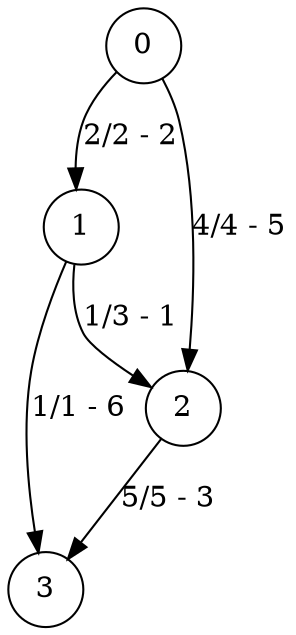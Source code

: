 digraph g {
node [shape = circle]; 
0 1 2 3 ;
2 -> 3 [ label = "5/5 - 3"]; 
0 -> 1 [ label = "2/2 - 2"]; 
0 -> 2 [ label = "4/4 - 5"]; 
1 -> 2 [ label = "1/3 - 1"]; 
1 -> 3 [ label = "1/1 - 6"]; 
} 

